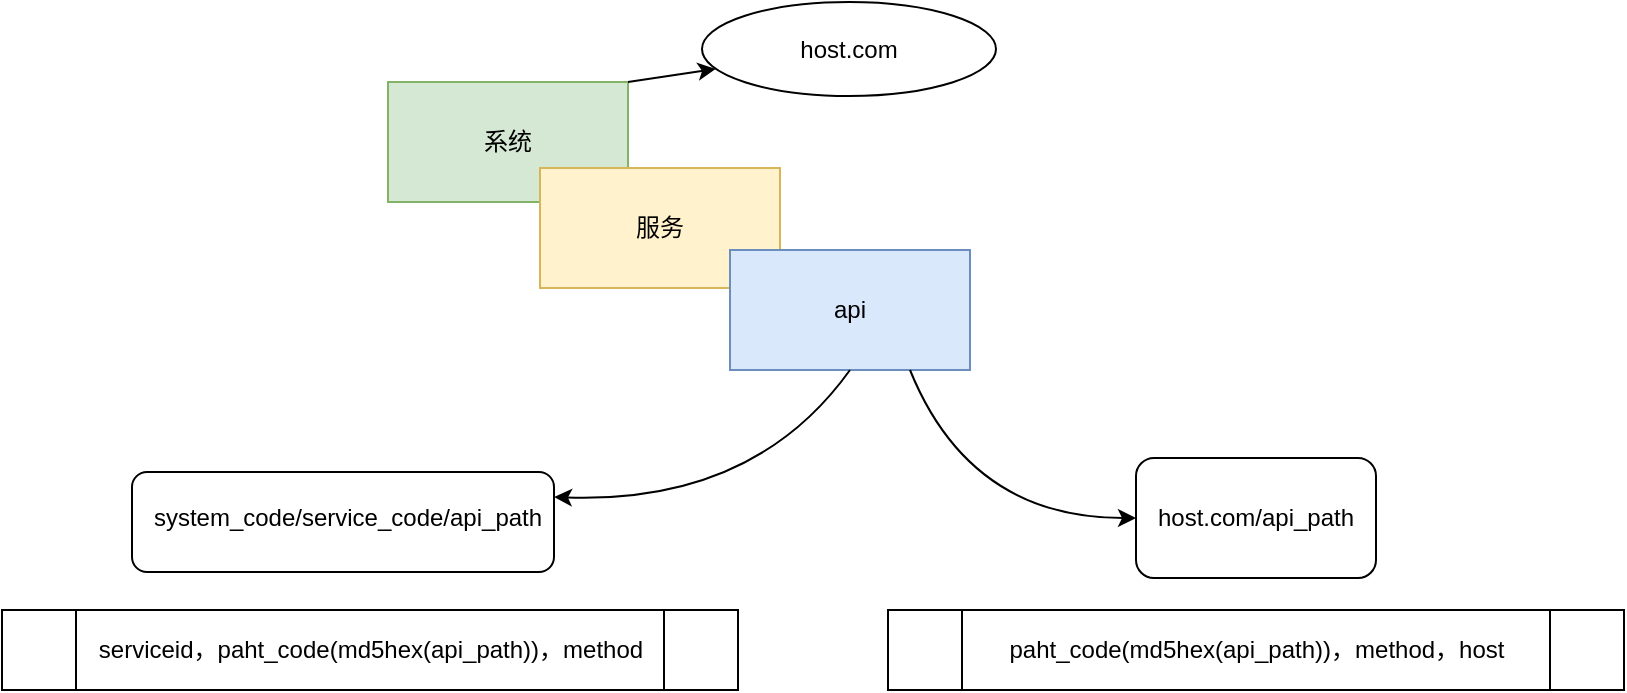 <mxfile version="14.4.2" type="github">
  <diagram id="Ht1M8jgEwFfnCIfOTk4-" name="Page-1">
    <mxGraphModel dx="895" dy="587" grid="0" gridSize="10" guides="1" tooltips="1" connect="1" arrows="1" fold="1" page="1" pageScale="1" pageWidth="1169" pageHeight="827" background="none" math="0" shadow="0">
      <root>
        <mxCell id="0" />
        <mxCell id="1" parent="0" />
        <mxCell id="4KkCUPKQvdOGwLS9SBgL-11" value="" style="rounded=1;whiteSpace=wrap;html=1;fillColor=none;" vertex="1" parent="1">
          <mxGeometry x="91" y="305" width="211" height="50" as="geometry" />
        </mxCell>
        <mxCell id="4KkCUPKQvdOGwLS9SBgL-1" value="系统" style="rounded=0;whiteSpace=wrap;html=1;fillColor=#d5e8d4;strokeColor=#82b366;" vertex="1" parent="1">
          <mxGeometry x="219" y="110" width="120" height="60" as="geometry" />
        </mxCell>
        <mxCell id="4KkCUPKQvdOGwLS9SBgL-2" value="服务" style="rounded=0;whiteSpace=wrap;html=1;fillColor=#fff2cc;strokeColor=#d6b656;" vertex="1" parent="1">
          <mxGeometry x="295" y="153" width="120" height="60" as="geometry" />
        </mxCell>
        <mxCell id="4KkCUPKQvdOGwLS9SBgL-3" value="api" style="rounded=0;whiteSpace=wrap;html=1;fillColor=#dae8fc;strokeColor=#6c8ebf;" vertex="1" parent="1">
          <mxGeometry x="390" y="194" width="120" height="60" as="geometry" />
        </mxCell>
        <mxCell id="4KkCUPKQvdOGwLS9SBgL-6" value="" style="endArrow=classic;html=1;exitX=0.5;exitY=1;exitDx=0;exitDy=0;curved=1;entryX=1;entryY=0.25;entryDx=0;entryDy=0;" edge="1" parent="1" source="4KkCUPKQvdOGwLS9SBgL-3" target="4KkCUPKQvdOGwLS9SBgL-11">
          <mxGeometry width="50" height="50" relative="1" as="geometry">
            <mxPoint x="310" y="274" as="sourcePoint" />
            <mxPoint x="310" y="327" as="targetPoint" />
            <Array as="points">
              <mxPoint x="402" y="321" />
            </Array>
          </mxGeometry>
        </mxCell>
        <mxCell id="4KkCUPKQvdOGwLS9SBgL-7" value="system_code/service_code/api_path" style="text;html=1;strokeColor=none;fillColor=none;align=center;verticalAlign=middle;whiteSpace=wrap;rounded=0;" vertex="1" parent="1">
          <mxGeometry x="179" y="318" width="40" height="20" as="geometry" />
        </mxCell>
        <mxCell id="4KkCUPKQvdOGwLS9SBgL-13" value="serviceid，paht_code(md5hex(api_path))，method" style="shape=process;whiteSpace=wrap;html=1;backgroundOutline=1;fillColor=none;" vertex="1" parent="1">
          <mxGeometry x="26" y="374" width="368" height="40" as="geometry" />
        </mxCell>
        <mxCell id="4KkCUPKQvdOGwLS9SBgL-14" value="host.com/api_path" style="rounded=1;whiteSpace=wrap;html=1;fillColor=none;" vertex="1" parent="1">
          <mxGeometry x="593" y="298" width="120" height="60" as="geometry" />
        </mxCell>
        <mxCell id="4KkCUPKQvdOGwLS9SBgL-16" value="" style="endArrow=classic;html=1;exitX=0.75;exitY=1;exitDx=0;exitDy=0;entryX=0;entryY=0.5;entryDx=0;entryDy=0;curved=1;" edge="1" parent="1" source="4KkCUPKQvdOGwLS9SBgL-3" target="4KkCUPKQvdOGwLS9SBgL-14">
          <mxGeometry width="50" height="50" relative="1" as="geometry">
            <mxPoint x="356" y="340" as="sourcePoint" />
            <mxPoint x="406" y="290" as="targetPoint" />
            <Array as="points">
              <mxPoint x="510" y="328" />
            </Array>
          </mxGeometry>
        </mxCell>
        <mxCell id="4KkCUPKQvdOGwLS9SBgL-17" value="paht_code(md5hex(api_path))，method，host" style="shape=process;whiteSpace=wrap;html=1;backgroundOutline=1;fillColor=none;" vertex="1" parent="1">
          <mxGeometry x="469" y="374" width="368" height="40" as="geometry" />
        </mxCell>
        <mxCell id="4KkCUPKQvdOGwLS9SBgL-18" value="" style="endArrow=classic;html=1;exitX=1;exitY=0;exitDx=0;exitDy=0;" edge="1" parent="1" source="4KkCUPKQvdOGwLS9SBgL-1" target="4KkCUPKQvdOGwLS9SBgL-19">
          <mxGeometry width="50" height="50" relative="1" as="geometry">
            <mxPoint x="386" y="336" as="sourcePoint" />
            <mxPoint x="436" y="110" as="targetPoint" />
          </mxGeometry>
        </mxCell>
        <mxCell id="4KkCUPKQvdOGwLS9SBgL-19" value="host.com" style="ellipse;whiteSpace=wrap;html=1;" vertex="1" parent="1">
          <mxGeometry x="376" y="70" width="147" height="47" as="geometry" />
        </mxCell>
      </root>
    </mxGraphModel>
  </diagram>
</mxfile>

